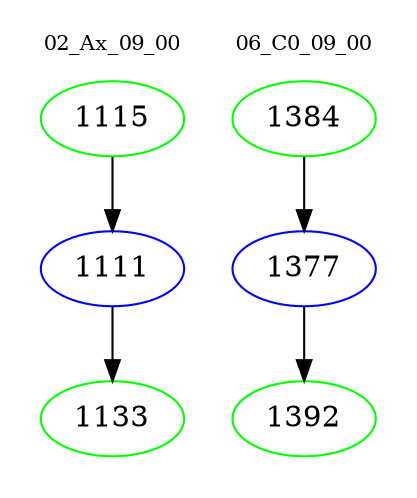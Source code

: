 digraph{
subgraph cluster_0 {
color = white
label = "02_Ax_09_00";
fontsize=10;
T0_1115 [label="1115", color="green"]
T0_1115 -> T0_1111 [color="black"]
T0_1111 [label="1111", color="blue"]
T0_1111 -> T0_1133 [color="black"]
T0_1133 [label="1133", color="green"]
}
subgraph cluster_1 {
color = white
label = "06_C0_09_00";
fontsize=10;
T1_1384 [label="1384", color="green"]
T1_1384 -> T1_1377 [color="black"]
T1_1377 [label="1377", color="blue"]
T1_1377 -> T1_1392 [color="black"]
T1_1392 [label="1392", color="green"]
}
}
